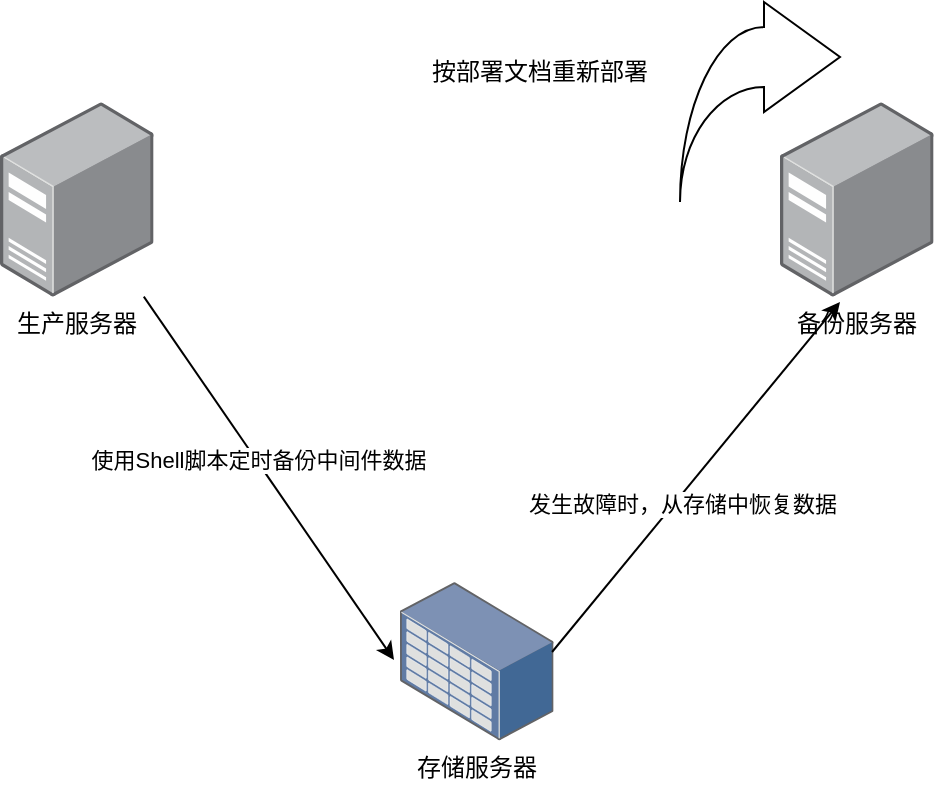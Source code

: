 <mxfile version="20.8.20" type="github">
  <diagram id="PpO1pqE9R3E5Xo-2VSUw" name="Page-1">
    <mxGraphModel dx="956" dy="857" grid="1" gridSize="10" guides="1" tooltips="1" connect="1" arrows="1" fold="1" page="1" pageScale="1" pageWidth="850" pageHeight="1100" math="0" shadow="0">
      <root>
        <mxCell id="0" />
        <mxCell id="1" parent="0" />
        <mxCell id="UjWTVnEfoSuOTduYf2C0-1" value="生产服务器" style="points=[];aspect=fixed;html=1;align=center;shadow=0;dashed=0;image;image=img/lib/allied_telesis/computer_and_terminals/Server_Desktop.svg;" vertex="1" parent="1">
          <mxGeometry x="170" y="280" width="76.78" height="97.32" as="geometry" />
        </mxCell>
        <mxCell id="UjWTVnEfoSuOTduYf2C0-2" value="备份服务器" style="points=[];aspect=fixed;html=1;align=center;shadow=0;dashed=0;image;image=img/lib/allied_telesis/computer_and_terminals/Server_Desktop.svg;" vertex="1" parent="1">
          <mxGeometry x="560" y="280" width="76.78" height="97.32" as="geometry" />
        </mxCell>
        <mxCell id="UjWTVnEfoSuOTduYf2C0-3" value="存储服务器" style="points=[];aspect=fixed;html=1;align=center;shadow=0;dashed=0;image;image=img/lib/allied_telesis/storage/Datacenter_Server_Storage_Unit_Large.svg;" vertex="1" parent="1">
          <mxGeometry x="370" y="520" width="76.8" height="79.2" as="geometry" />
        </mxCell>
        <mxCell id="UjWTVnEfoSuOTduYf2C0-4" value="" style="endArrow=classic;html=1;rounded=0;entryX=-0.039;entryY=0.492;entryDx=0;entryDy=0;entryPerimeter=0;" edge="1" parent="1" source="UjWTVnEfoSuOTduYf2C0-1" target="UjWTVnEfoSuOTduYf2C0-3">
          <mxGeometry width="50" height="50" relative="1" as="geometry">
            <mxPoint x="150" y="640" as="sourcePoint" />
            <mxPoint x="200" y="590" as="targetPoint" />
          </mxGeometry>
        </mxCell>
        <mxCell id="UjWTVnEfoSuOTduYf2C0-5" value="使用Shell脚本定时备份中间件数据" style="edgeLabel;html=1;align=center;verticalAlign=middle;resizable=0;points=[];" vertex="1" connectable="0" parent="UjWTVnEfoSuOTduYf2C0-4">
          <mxGeometry x="-0.109" relative="1" as="geometry">
            <mxPoint x="1" as="offset" />
          </mxGeometry>
        </mxCell>
        <mxCell id="UjWTVnEfoSuOTduYf2C0-6" value="" style="endArrow=classic;html=1;rounded=0;exitX=0.99;exitY=0.442;exitDx=0;exitDy=0;exitPerimeter=0;" edge="1" parent="1" source="UjWTVnEfoSuOTduYf2C0-3">
          <mxGeometry width="50" height="50" relative="1" as="geometry">
            <mxPoint x="540" y="430" as="sourcePoint" />
            <mxPoint x="590" y="380" as="targetPoint" />
          </mxGeometry>
        </mxCell>
        <mxCell id="UjWTVnEfoSuOTduYf2C0-7" value="发生故障时，从存储中恢复数据" style="edgeLabel;html=1;align=center;verticalAlign=middle;resizable=0;points=[];" vertex="1" connectable="0" parent="UjWTVnEfoSuOTduYf2C0-6">
          <mxGeometry x="-0.131" y="-3" relative="1" as="geometry">
            <mxPoint as="offset" />
          </mxGeometry>
        </mxCell>
        <mxCell id="UjWTVnEfoSuOTduYf2C0-8" value="" style="html=1;shadow=0;dashed=0;align=center;verticalAlign=middle;shape=mxgraph.arrows2.jumpInArrow;dy=15;dx=38;arrowHead=55;" vertex="1" parent="1">
          <mxGeometry x="510" y="230" width="80" height="100" as="geometry" />
        </mxCell>
        <mxCell id="UjWTVnEfoSuOTduYf2C0-9" value="按部署文档重新部署" style="text;html=1;strokeColor=none;fillColor=none;align=center;verticalAlign=middle;whiteSpace=wrap;rounded=0;" vertex="1" parent="1">
          <mxGeometry x="380" y="250" width="120" height="30" as="geometry" />
        </mxCell>
      </root>
    </mxGraphModel>
  </diagram>
</mxfile>
